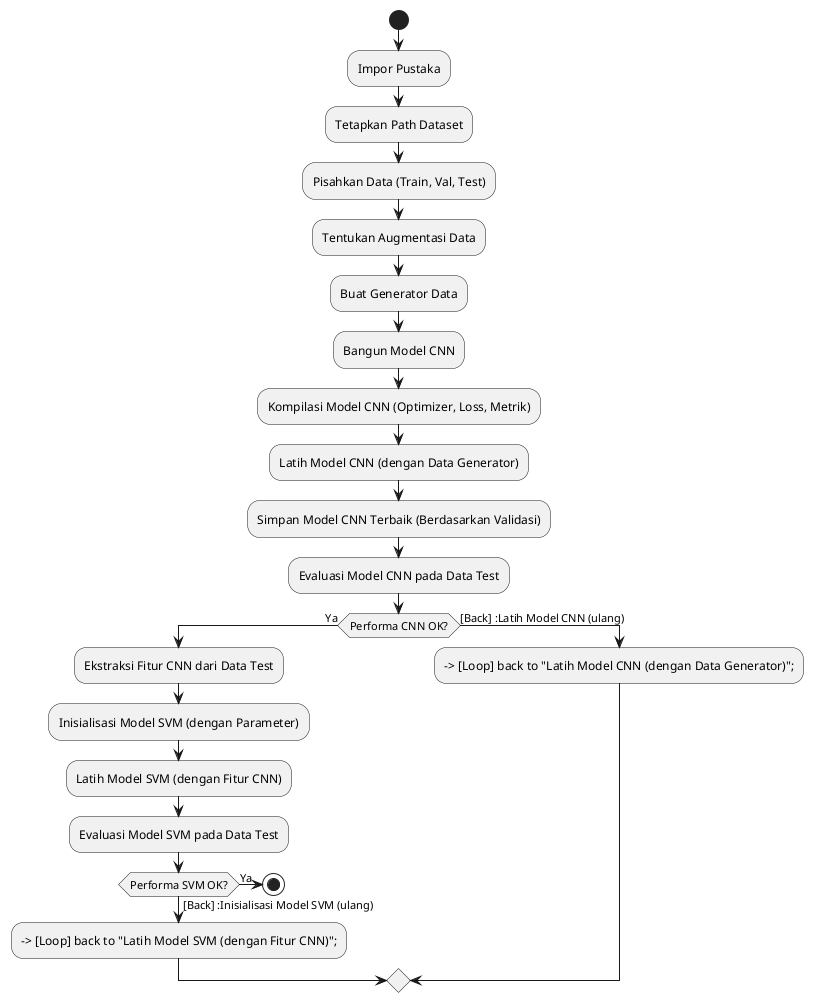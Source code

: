 @startuml
start

:Impor Pustaka;
:Tetapkan Path Dataset;
:Pisahkan Data (Train, Val, Test);
:Tentukan Augmentasi Data;
:Buat Generator Data;
:Bangun Model CNN;
:Kompilasi Model CNN (Optimizer, Loss, Metrik);
:Latih Model CNN (dengan Data Generator);
:Simpan Model CNN Terbaik (Berdasarkan Validasi);
:Evaluasi Model CNN pada Data Test;

if (Performa CNN OK?) then (Ya)
  :Ekstraksi Fitur CNN dari Data Test;
  :Inisialisasi Model SVM (dengan Parameter);
  :Latih Model SVM (dengan Fitur CNN);
  :Evaluasi Model SVM pada Data Test;

  if (Performa SVM OK?) then (Ya)
    stop
  else (Tidak)
    -> [Back] :Inisialisasi Model SVM (ulang);
    --> [Loop] back to "Latih Model SVM (dengan Fitur CNN)";
  endif

else (Tidak)
  -> [Back] :Latih Model CNN (ulang);
  --> [Loop] back to "Latih Model CNN (dengan Data Generator)";
endif
@enduml
